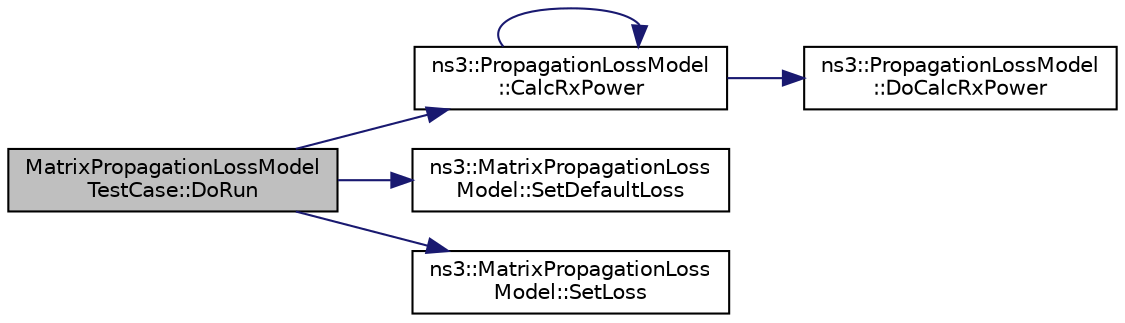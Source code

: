 digraph "MatrixPropagationLossModelTestCase::DoRun"
{
 // LATEX_PDF_SIZE
  edge [fontname="Helvetica",fontsize="10",labelfontname="Helvetica",labelfontsize="10"];
  node [fontname="Helvetica",fontsize="10",shape=record];
  rankdir="LR";
  Node1 [label="MatrixPropagationLossModel\lTestCase::DoRun",height=0.2,width=0.4,color="black", fillcolor="grey75", style="filled", fontcolor="black",tooltip="Implementation to actually run this TestCase."];
  Node1 -> Node2 [color="midnightblue",fontsize="10",style="solid",fontname="Helvetica"];
  Node2 [label="ns3::PropagationLossModel\l::CalcRxPower",height=0.2,width=0.4,color="black", fillcolor="white", style="filled",URL="$classns3_1_1_propagation_loss_model.html#a962c62e339e9890f70ea5bb87a12b075",tooltip="Returns the Rx Power taking into account all the PropagationLossModel(s) chained to the current one."];
  Node2 -> Node2 [color="midnightblue",fontsize="10",style="solid",fontname="Helvetica"];
  Node2 -> Node3 [color="midnightblue",fontsize="10",style="solid",fontname="Helvetica"];
  Node3 [label="ns3::PropagationLossModel\l::DoCalcRxPower",height=0.2,width=0.4,color="black", fillcolor="white", style="filled",URL="$classns3_1_1_propagation_loss_model.html#aa6bb73e4132dc5d8e1b49750955838bb",tooltip="Returns the Rx Power taking into account only the particular PropagationLossModel."];
  Node1 -> Node4 [color="midnightblue",fontsize="10",style="solid",fontname="Helvetica"];
  Node4 [label="ns3::MatrixPropagationLoss\lModel::SetDefaultLoss",height=0.2,width=0.4,color="black", fillcolor="white", style="filled",URL="$classns3_1_1_matrix_propagation_loss_model.html#a18c185657dd9025daf37558d16b6cee9",tooltip="Set the default propagation loss (in dB, positive) to be used, infinity if not set."];
  Node1 -> Node5 [color="midnightblue",fontsize="10",style="solid",fontname="Helvetica"];
  Node5 [label="ns3::MatrixPropagationLoss\lModel::SetLoss",height=0.2,width=0.4,color="black", fillcolor="white", style="filled",URL="$classns3_1_1_matrix_propagation_loss_model.html#a16fd1f9be7b7246423818632d710947d",tooltip="Set loss (in dB, positive) between pair of ns-3 objects (typically, nodes)."];
}
